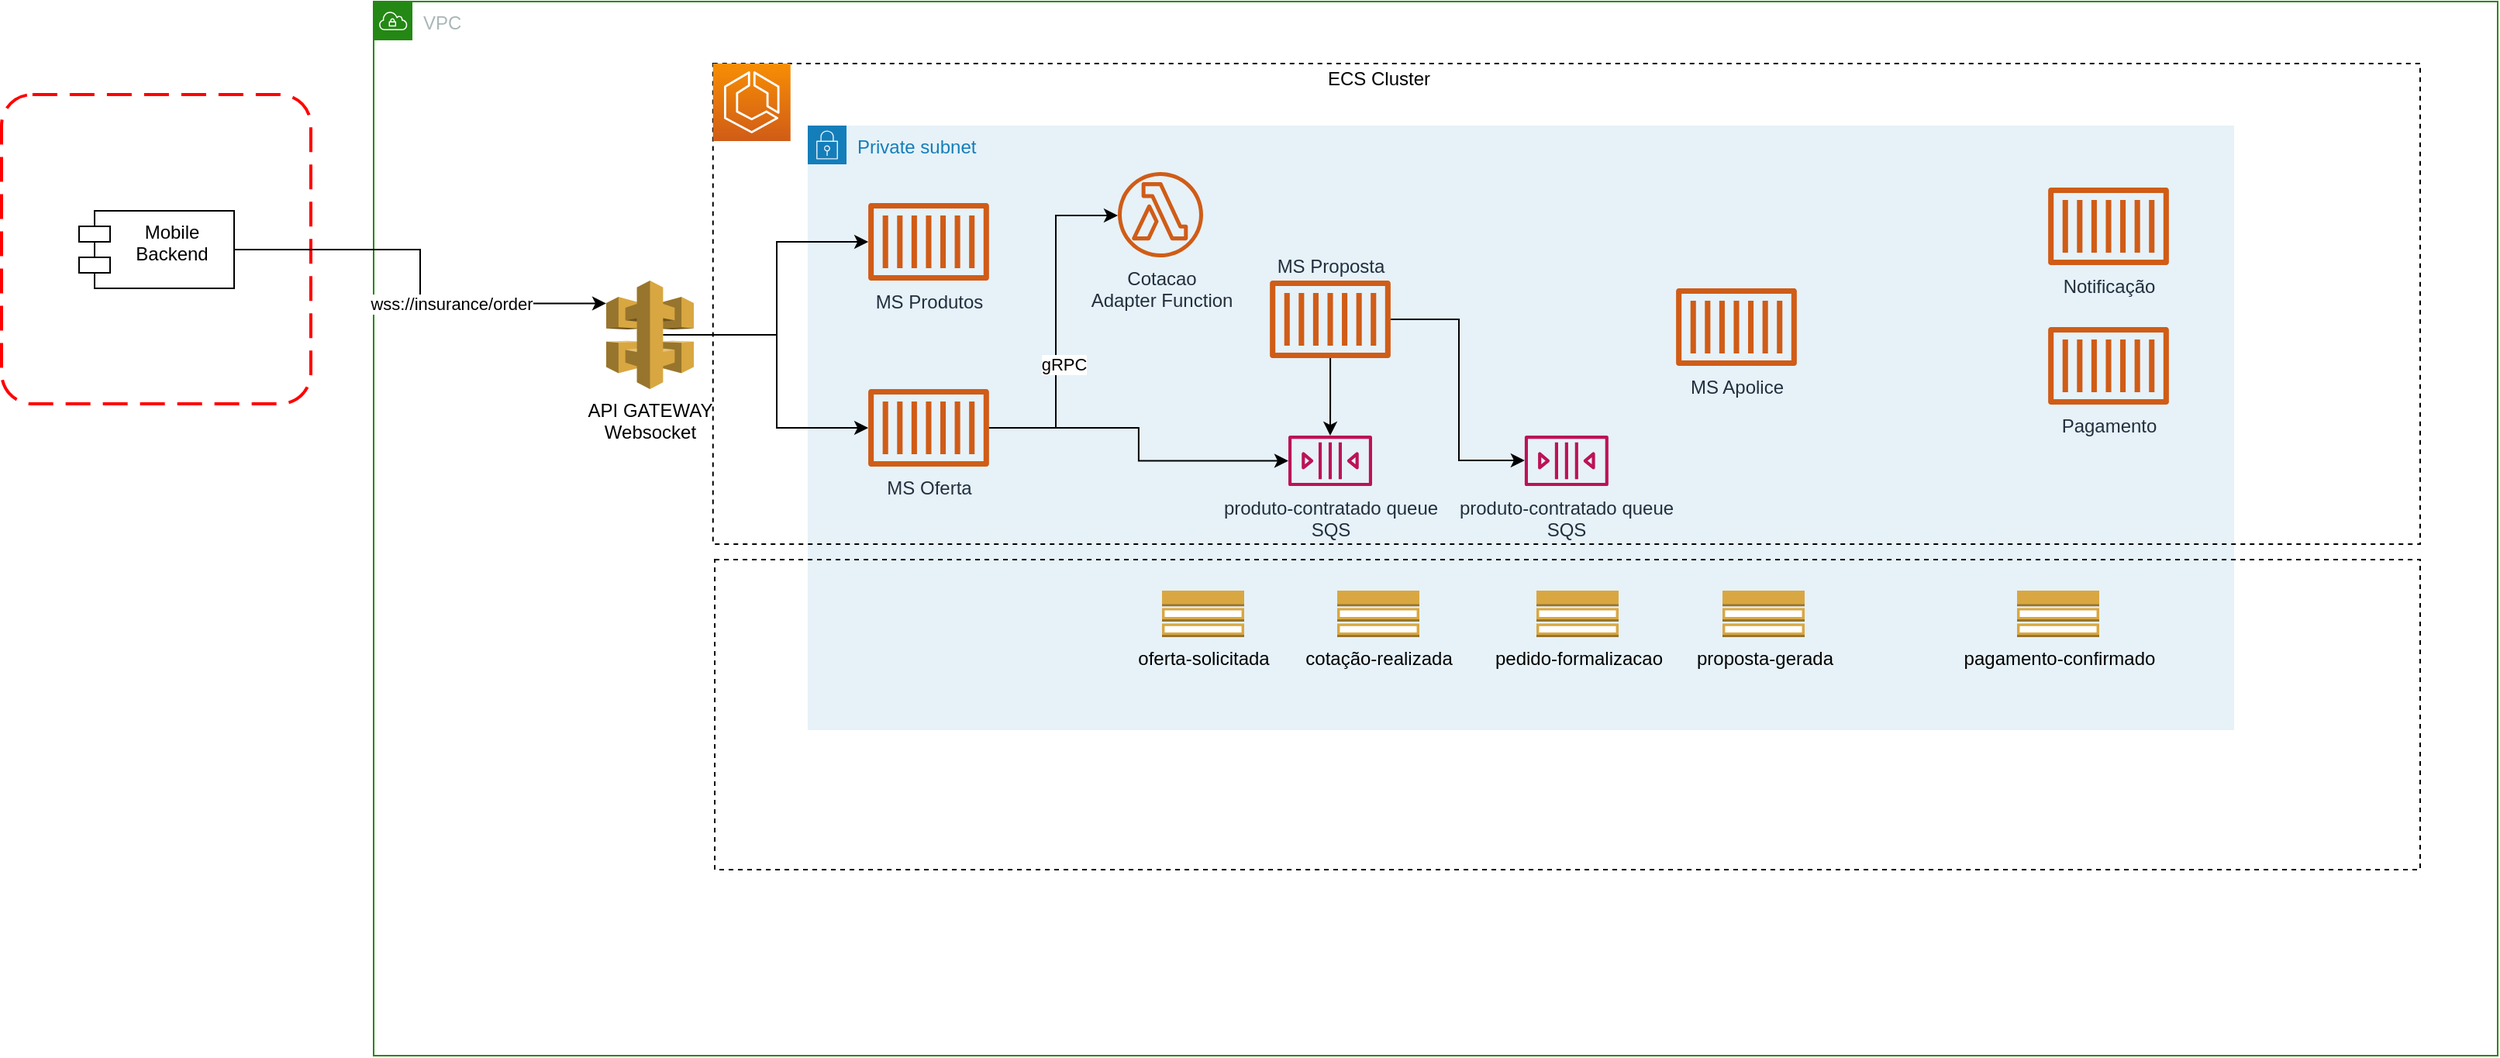 <mxfile version="14.2.3" type="github" pages="2">
  <diagram name="Diagram" id="b5b7bab2-c9e2-2cf4-8b2a-24fd1a2a6d21">
    <mxGraphModel dx="1695" dy="450" grid="1" gridSize="10" guides="1" tooltips="1" connect="1" arrows="1" fold="1" page="1" pageScale="1" pageWidth="827" pageHeight="1169" background="#ffffff" math="0" shadow="0">
      <root>
        <mxCell id="0" />
        <mxCell id="1" parent="0" />
        <mxCell id="tvd1okN19O1a-mlgR9g5-3" value="Private subnet" style="points=[[0,0],[0.25,0],[0.5,0],[0.75,0],[1,0],[1,0.25],[1,0.5],[1,0.75],[1,1],[0.75,1],[0.5,1],[0.25,1],[0,1],[0,0.75],[0,0.5],[0,0.25]];outlineConnect=0;gradientColor=none;html=1;whiteSpace=wrap;fontSize=12;fontStyle=0;shape=mxgraph.aws4.group;grIcon=mxgraph.aws4.group_security_group;grStroke=0;strokeColor=#147EBA;fillColor=#E6F2F8;verticalAlign=top;align=left;spacingLeft=30;fontColor=#147EBA;dashed=0;" parent="1" vertex="1">
          <mxGeometry x="420" y="480" width="920" height="390" as="geometry" />
        </mxCell>
        <mxCell id="tvd1okN19O1a-mlgR9g5-1" value="VPC" style="points=[[0,0],[0.25,0],[0.5,0],[0.75,0],[1,0],[1,0.25],[1,0.5],[1,0.75],[1,1],[0.75,1],[0.5,1],[0.25,1],[0,1],[0,0.75],[0,0.5],[0,0.25]];outlineConnect=0;gradientColor=none;html=1;whiteSpace=wrap;fontSize=12;fontStyle=0;shape=mxgraph.aws4.group;grIcon=mxgraph.aws4.group_vpc;strokeColor=#248814;fillColor=none;verticalAlign=top;align=left;spacingLeft=30;fontColor=#AAB7B8;dashed=0;" parent="1" vertex="1">
          <mxGeometry x="140" y="400" width="1370" height="680" as="geometry" />
        </mxCell>
        <mxCell id="tvd1okN19O1a-mlgR9g5-6" value="" style="group" parent="1" vertex="1" connectable="0">
          <mxGeometry x="370" y="440" width="1090" height="328" as="geometry" />
        </mxCell>
        <mxCell id="tvd1okN19O1a-mlgR9g5-5" value="" style="whiteSpace=wrap;html=1;fillColor=none;dashed=1;" parent="tvd1okN19O1a-mlgR9g5-6" vertex="1">
          <mxGeometry x="-11.122" width="1101.122" height="310" as="geometry" />
        </mxCell>
        <mxCell id="tvd1okN19O1a-mlgR9g5-4" value="" style="outlineConnect=0;fontColor=#232F3E;gradientColor=#F78E04;gradientDirection=north;fillColor=#D05C17;strokeColor=#ffffff;dashed=0;verticalLabelPosition=bottom;verticalAlign=top;align=center;html=1;fontSize=12;fontStyle=0;aspect=fixed;shape=mxgraph.aws4.resourceIcon;resIcon=mxgraph.aws4.ecs;" parent="tvd1okN19O1a-mlgR9g5-6" vertex="1">
          <mxGeometry x="-11.122" width="50" height="50" as="geometry" />
        </mxCell>
        <mxCell id="tvd1okN19O1a-mlgR9g5-9" value="MS Produtos" style="outlineConnect=0;fontColor=#232F3E;gradientColor=none;fillColor=#D05C17;strokeColor=none;dashed=0;verticalLabelPosition=bottom;verticalAlign=top;align=center;html=1;fontSize=12;fontStyle=0;aspect=fixed;pointerEvents=1;shape=mxgraph.aws4.container_1;" parent="tvd1okN19O1a-mlgR9g5-6" vertex="1">
          <mxGeometry x="88.98" y="90" width="78" height="50" as="geometry" />
        </mxCell>
        <mxCell id="wl0AFMPT9J54D38UUOsd-4" style="edgeStyle=orthogonalEdgeStyle;rounded=0;orthogonalLoop=1;jettySize=auto;html=1;" edge="1" parent="tvd1okN19O1a-mlgR9g5-6" source="tvd1okN19O1a-mlgR9g5-7" target="wl0AFMPT9J54D38UUOsd-11">
          <mxGeometry relative="1" as="geometry">
            <mxPoint x="240" y="165" as="targetPoint" />
            <Array as="points">
              <mxPoint x="210" y="235" />
              <mxPoint x="210" y="98" />
            </Array>
          </mxGeometry>
        </mxCell>
        <mxCell id="wl0AFMPT9J54D38UUOsd-5" value="gRPC" style="edgeLabel;html=1;align=center;verticalAlign=middle;resizable=0;points=[];" vertex="1" connectable="0" parent="wl0AFMPT9J54D38UUOsd-4">
          <mxGeometry x="-0.231" y="-5" relative="1" as="geometry">
            <mxPoint as="offset" />
          </mxGeometry>
        </mxCell>
        <mxCell id="wl0AFMPT9J54D38UUOsd-7" style="edgeStyle=orthogonalEdgeStyle;rounded=0;orthogonalLoop=1;jettySize=auto;html=1;" edge="1" parent="tvd1okN19O1a-mlgR9g5-6" source="tvd1okN19O1a-mlgR9g5-7" target="wl0AFMPT9J54D38UUOsd-6">
          <mxGeometry relative="1" as="geometry" />
        </mxCell>
        <mxCell id="tvd1okN19O1a-mlgR9g5-7" value="MS Oferta" style="outlineConnect=0;fontColor=#232F3E;gradientColor=none;fillColor=#D05C17;strokeColor=none;dashed=0;verticalLabelPosition=bottom;verticalAlign=top;align=center;html=1;fontSize=12;fontStyle=0;aspect=fixed;pointerEvents=1;shape=mxgraph.aws4.container_1;" parent="tvd1okN19O1a-mlgR9g5-6" vertex="1">
          <mxGeometry x="88.98" y="210" width="78" height="50" as="geometry" />
        </mxCell>
        <mxCell id="wl0AFMPT9J54D38UUOsd-8" style="edgeStyle=orthogonalEdgeStyle;rounded=0;orthogonalLoop=1;jettySize=auto;html=1;" edge="1" parent="tvd1okN19O1a-mlgR9g5-6" source="tvd1okN19O1a-mlgR9g5-8" target="wl0AFMPT9J54D38UUOsd-6">
          <mxGeometry relative="1" as="geometry" />
        </mxCell>
        <mxCell id="wl0AFMPT9J54D38UUOsd-10" style="edgeStyle=orthogonalEdgeStyle;rounded=0;orthogonalLoop=1;jettySize=auto;html=1;" edge="1" parent="tvd1okN19O1a-mlgR9g5-6" source="tvd1okN19O1a-mlgR9g5-8" target="wl0AFMPT9J54D38UUOsd-9">
          <mxGeometry relative="1" as="geometry">
            <Array as="points">
              <mxPoint x="470" y="165" />
              <mxPoint x="470" y="256" />
            </Array>
          </mxGeometry>
        </mxCell>
        <mxCell id="tvd1okN19O1a-mlgR9g5-8" value="MS Proposta" style="outlineConnect=0;fontColor=#232F3E;gradientColor=none;fillColor=#D05C17;strokeColor=none;dashed=0;verticalLabelPosition=top;verticalAlign=bottom;align=center;html=1;fontSize=12;fontStyle=0;aspect=fixed;pointerEvents=1;shape=mxgraph.aws4.container_1;labelPosition=center;" parent="tvd1okN19O1a-mlgR9g5-6" vertex="1">
          <mxGeometry x="348" y="140" width="78" height="50" as="geometry" />
        </mxCell>
        <mxCell id="wl0AFMPT9J54D38UUOsd-6" value="produto-contratado queue&lt;br&gt;SQS" style="outlineConnect=0;fontColor=#232F3E;gradientColor=none;fillColor=#BC1356;strokeColor=none;dashed=0;verticalLabelPosition=bottom;verticalAlign=top;align=center;html=1;fontSize=12;fontStyle=0;aspect=fixed;pointerEvents=1;shape=mxgraph.aws4.queue;" vertex="1" parent="tvd1okN19O1a-mlgR9g5-6">
          <mxGeometry x="360" y="240" width="54" height="32.54" as="geometry" />
        </mxCell>
        <mxCell id="tvd1okN19O1a-mlgR9g5-12" value="MS Apolice" style="outlineConnect=0;fontColor=#232F3E;gradientColor=none;fillColor=#D05C17;strokeColor=none;dashed=0;verticalLabelPosition=bottom;verticalAlign=top;align=center;html=1;fontSize=12;fontStyle=0;aspect=fixed;pointerEvents=1;shape=mxgraph.aws4.container_1;" parent="tvd1okN19O1a-mlgR9g5-6" vertex="1">
          <mxGeometry x="610" y="145" width="78" height="50" as="geometry" />
        </mxCell>
        <mxCell id="wl0AFMPT9J54D38UUOsd-9" value="produto-contratado queue&lt;br&gt;SQS" style="outlineConnect=0;fontColor=#232F3E;gradientColor=none;fillColor=#BC1356;strokeColor=none;dashed=0;verticalLabelPosition=bottom;verticalAlign=top;align=center;html=1;fontSize=12;fontStyle=0;aspect=fixed;pointerEvents=1;shape=mxgraph.aws4.queue;" vertex="1" parent="tvd1okN19O1a-mlgR9g5-6">
          <mxGeometry x="512.44" y="240" width="54" height="32.54" as="geometry" />
        </mxCell>
        <mxCell id="wl0AFMPT9J54D38UUOsd-11" value="Cotacao &lt;br&gt;Adapter Function" style="outlineConnect=0;fontColor=#232F3E;gradientColor=none;fillColor=#D05C17;strokeColor=none;dashed=0;verticalLabelPosition=bottom;verticalAlign=top;align=center;html=1;fontSize=12;fontStyle=0;aspect=fixed;pointerEvents=1;shape=mxgraph.aws4.lambda_function;" vertex="1" parent="tvd1okN19O1a-mlgR9g5-6">
          <mxGeometry x="250" y="70" width="55" height="55" as="geometry" />
        </mxCell>
        <mxCell id="tvd1okN19O1a-mlgR9g5-2" value="" style="rounded=1;arcSize=10;dashed=1;strokeColor=#ff0000;fillColor=none;gradientColor=none;dashPattern=8 4;strokeWidth=2;" parent="1" vertex="1">
          <mxGeometry x="-100" y="460" width="199.5" height="199.5" as="geometry" />
        </mxCell>
        <mxCell id="tvd1okN19O1a-mlgR9g5-14" value="ECS Cluster" style="text;html=1;resizable=0;autosize=1;align=center;verticalAlign=middle;points=[];fillColor=none;strokeColor=none;rounded=0;dashed=1;" parent="1" vertex="1">
          <mxGeometry x="748" y="440" width="80" height="20" as="geometry" />
        </mxCell>
        <mxCell id="Gdchr0kUo4fgMxnwDDe_-3" value="" style="whiteSpace=wrap;html=1;fillColor=none;dashed=1;" parent="1" vertex="1">
          <mxGeometry x="360" y="760" width="1100" height="200" as="geometry" />
        </mxCell>
        <mxCell id="Gdchr0kUo4fgMxnwDDe_-6" value="oferta-solicitada" style="outlineConnect=0;dashed=0;verticalLabelPosition=bottom;verticalAlign=top;align=center;html=1;shape=mxgraph.aws3.topic_2;fillColor=#D9A741;gradientColor=none;" parent="1" vertex="1">
          <mxGeometry x="648.5" y="780" width="53" height="30" as="geometry" />
        </mxCell>
        <mxCell id="Gdchr0kUo4fgMxnwDDe_-7" value="pedido-formalizacao" style="outlineConnect=0;dashed=0;verticalLabelPosition=bottom;verticalAlign=top;align=center;html=1;shape=mxgraph.aws3.topic_2;fillColor=#D9A741;gradientColor=none;" parent="1" vertex="1">
          <mxGeometry x="890" y="780" width="53" height="30" as="geometry" />
        </mxCell>
        <mxCell id="Gdchr0kUo4fgMxnwDDe_-8" value="cotação-realizada" style="outlineConnect=0;dashed=0;verticalLabelPosition=bottom;verticalAlign=top;align=center;html=1;shape=mxgraph.aws3.topic_2;fillColor=#D9A741;gradientColor=none;" parent="1" vertex="1">
          <mxGeometry x="761.5" y="780" width="53" height="30" as="geometry" />
        </mxCell>
        <mxCell id="Gdchr0kUo4fgMxnwDDe_-13" value="proposta-gerada" style="outlineConnect=0;dashed=0;verticalLabelPosition=bottom;verticalAlign=top;align=center;html=1;shape=mxgraph.aws3.topic_2;fillColor=#D9A741;gradientColor=none;" parent="1" vertex="1">
          <mxGeometry x="1010" y="780" width="53" height="30" as="geometry" />
        </mxCell>
        <mxCell id="Gdchr0kUo4fgMxnwDDe_-21" value="Notificação" style="outlineConnect=0;fontColor=#232F3E;gradientColor=none;fillColor=#D05C17;strokeColor=none;dashed=0;verticalLabelPosition=bottom;verticalAlign=top;align=center;html=1;fontSize=12;fontStyle=0;aspect=fixed;pointerEvents=1;shape=mxgraph.aws4.container_1;" parent="1" vertex="1">
          <mxGeometry x="1220" y="520" width="78" height="50" as="geometry" />
        </mxCell>
        <mxCell id="Gdchr0kUo4fgMxnwDDe_-22" value="Pagamento" style="outlineConnect=0;fontColor=#232F3E;gradientColor=none;fillColor=#D05C17;strokeColor=none;dashed=0;verticalLabelPosition=bottom;verticalAlign=top;align=center;html=1;fontSize=12;fontStyle=0;aspect=fixed;pointerEvents=1;shape=mxgraph.aws4.container_1;" parent="1" vertex="1">
          <mxGeometry x="1220" y="610" width="78" height="50" as="geometry" />
        </mxCell>
        <mxCell id="Gdchr0kUo4fgMxnwDDe_-29" value="pagamento-confirmado" style="outlineConnect=0;dashed=0;verticalLabelPosition=bottom;verticalAlign=top;align=center;html=1;shape=mxgraph.aws3.topic_2;fillColor=#D9A741;gradientColor=none;" parent="1" vertex="1">
          <mxGeometry x="1200" y="780" width="53" height="30" as="geometry" />
        </mxCell>
        <mxCell id="wl0AFMPT9J54D38UUOsd-1" style="edgeStyle=orthogonalEdgeStyle;rounded=0;orthogonalLoop=1;jettySize=auto;html=1;exitX=0.65;exitY=0.5;exitDx=0;exitDy=0;exitPerimeter=0;" edge="1" parent="1" source="Gdchr0kUo4fgMxnwDDe_-34" target="tvd1okN19O1a-mlgR9g5-9">
          <mxGeometry relative="1" as="geometry">
            <Array as="points">
              <mxPoint x="400" y="615" />
              <mxPoint x="400" y="555" />
            </Array>
          </mxGeometry>
        </mxCell>
        <mxCell id="wl0AFMPT9J54D38UUOsd-2" style="edgeStyle=orthogonalEdgeStyle;rounded=0;orthogonalLoop=1;jettySize=auto;html=1;exitX=0.65;exitY=0.5;exitDx=0;exitDy=0;exitPerimeter=0;" edge="1" parent="1" source="Gdchr0kUo4fgMxnwDDe_-34" target="tvd1okN19O1a-mlgR9g5-7">
          <mxGeometry relative="1" as="geometry">
            <Array as="points">
              <mxPoint x="400" y="615" />
              <mxPoint x="400" y="675" />
            </Array>
          </mxGeometry>
        </mxCell>
        <mxCell id="Gdchr0kUo4fgMxnwDDe_-34" value="API GATEWAY&lt;br&gt;Websocket" style="outlineConnect=0;dashed=0;verticalLabelPosition=bottom;verticalAlign=top;align=center;html=1;shape=mxgraph.aws3.api_gateway;fillColor=#D9A741;gradientColor=none;" parent="1" vertex="1">
          <mxGeometry x="290" y="580" width="56.5" height="70" as="geometry" />
        </mxCell>
        <mxCell id="Gdchr0kUo4fgMxnwDDe_-37" style="edgeStyle=orthogonalEdgeStyle;rounded=0;sketch=0;jumpStyle=sharp;orthogonalLoop=1;jettySize=auto;html=1;exitX=1;exitY=0.5;exitDx=0;exitDy=0;entryX=0;entryY=0.21;entryDx=0;entryDy=0;entryPerimeter=0;shadow=0;" parent="1" source="Gdchr0kUo4fgMxnwDDe_-36" target="Gdchr0kUo4fgMxnwDDe_-34" edge="1">
          <mxGeometry relative="1" as="geometry" />
        </mxCell>
        <mxCell id="Gdchr0kUo4fgMxnwDDe_-38" value="wss://insurance/order" style="edgeLabel;html=1;align=center;verticalAlign=middle;resizable=0;points=[];" parent="Gdchr0kUo4fgMxnwDDe_-37" vertex="1" connectable="0">
          <mxGeometry x="0.272" relative="1" as="geometry">
            <mxPoint as="offset" />
          </mxGeometry>
        </mxCell>
        <mxCell id="Gdchr0kUo4fgMxnwDDe_-36" value="Mobile&#xa;Backend" style="shape=module;align=left;spacingLeft=20;align=center;verticalAlign=top;" parent="1" vertex="1">
          <mxGeometry x="-50" y="535" width="100" height="50" as="geometry" />
        </mxCell>
      </root>
    </mxGraphModel>
  </diagram>
  <diagram id="hQ4bSKGDiyixmfQmKz6_" name="DDD">
    <mxGraphModel dx="942" dy="2930" grid="1" gridSize="10" guides="1" tooltips="1" connect="1" arrows="1" fold="1" page="1" pageScale="1" pageWidth="827" pageHeight="1169" math="0" shadow="0">
      <root>
        <mxCell id="13yXxWtZKbe10SywwQQT-0" />
        <mxCell id="13yXxWtZKbe10SywwQQT-1" parent="13yXxWtZKbe10SywwQQT-0" />
        <mxCell id="13yXxWtZKbe10SywwQQT-38" style="edgeStyle=orthogonalEdgeStyle;orthogonalLoop=1;jettySize=auto;html=1;exitX=1;exitY=0.5;exitDx=0;exitDy=0;entryX=0;entryY=0.5;entryDx=0;entryDy=0;rounded=1;" edge="1" parent="13yXxWtZKbe10SywwQQT-1" source="13yXxWtZKbe10SywwQQT-3" target="13yXxWtZKbe10SywwQQT-7">
          <mxGeometry relative="1" as="geometry" />
        </mxCell>
        <mxCell id="13yXxWtZKbe10SywwQQT-42" value="D" style="edgeLabel;html=1;align=center;verticalAlign=middle;resizable=0;points=[];" vertex="1" connectable="0" parent="13yXxWtZKbe10SywwQQT-38">
          <mxGeometry x="-0.912" y="1" relative="1" as="geometry">
            <mxPoint x="1" as="offset" />
          </mxGeometry>
        </mxCell>
        <mxCell id="13yXxWtZKbe10SywwQQT-43" value="U" style="edgeLabel;html=1;align=center;verticalAlign=middle;resizable=0;points=[];" vertex="1" connectable="0" parent="13yXxWtZKbe10SywwQQT-38">
          <mxGeometry x="0.821" relative="1" as="geometry">
            <mxPoint as="offset" />
          </mxGeometry>
        </mxCell>
        <mxCell id="13yXxWtZKbe10SywwQQT-44" value="ACL" style="edgeLabel;html=1;align=center;verticalAlign=middle;resizable=0;points=[];" vertex="1" connectable="0" parent="13yXxWtZKbe10SywwQQT-38">
          <mxGeometry x="-0.793" y="-1" relative="1" as="geometry">
            <mxPoint x="-16.5" y="14" as="offset" />
          </mxGeometry>
        </mxCell>
        <mxCell id="13yXxWtZKbe10SywwQQT-56" style="edgeStyle=orthogonalEdgeStyle;orthogonalLoop=1;jettySize=auto;html=1;exitX=0.75;exitY=0;exitDx=0;exitDy=0;entryX=0;entryY=0.5;entryDx=0;entryDy=0;rounded=1;" edge="1" parent="13yXxWtZKbe10SywwQQT-1" source="13yXxWtZKbe10SywwQQT-3" target="13yXxWtZKbe10SywwQQT-46">
          <mxGeometry relative="1" as="geometry" />
        </mxCell>
        <mxCell id="13yXxWtZKbe10SywwQQT-57" value="ACL" style="edgeLabel;html=1;align=center;verticalAlign=middle;resizable=0;points=[];" vertex="1" connectable="0" parent="13yXxWtZKbe10SywwQQT-56">
          <mxGeometry x="-0.932" y="3" relative="1" as="geometry">
            <mxPoint as="offset" />
          </mxGeometry>
        </mxCell>
        <mxCell id="13yXxWtZKbe10SywwQQT-58" style="edgeStyle=orthogonalEdgeStyle;rounded=1;orthogonalLoop=1;jettySize=auto;html=1;exitX=0.5;exitY=1;exitDx=0;exitDy=0;entryX=0.5;entryY=0;entryDx=0;entryDy=0;" edge="1" parent="13yXxWtZKbe10SywwQQT-1" source="13yXxWtZKbe10SywwQQT-3" target="13yXxWtZKbe10SywwQQT-11">
          <mxGeometry relative="1" as="geometry" />
        </mxCell>
        <mxCell id="13yXxWtZKbe10SywwQQT-59" value="OHS/PL" style="edgeLabel;html=1;align=center;verticalAlign=middle;resizable=0;points=[];" vertex="1" connectable="0" parent="13yXxWtZKbe10SywwQQT-58">
          <mxGeometry x="-0.867" y="2" relative="1" as="geometry">
            <mxPoint as="offset" />
          </mxGeometry>
        </mxCell>
        <mxCell id="13yXxWtZKbe10SywwQQT-60" value="ACL" style="edgeLabel;html=1;align=center;verticalAlign=middle;resizable=0;points=[];" vertex="1" connectable="0" parent="13yXxWtZKbe10SywwQQT-58">
          <mxGeometry x="0.8" y="1" relative="1" as="geometry">
            <mxPoint as="offset" />
          </mxGeometry>
        </mxCell>
        <mxCell id="13yXxWtZKbe10SywwQQT-3" value="" style="rounded=1;whiteSpace=wrap;html=1;arcSize=6;" vertex="1" parent="13yXxWtZKbe10SywwQQT-1">
          <mxGeometry x="72.5" y="-1160" width="375" height="290" as="geometry" />
        </mxCell>
        <mxCell id="13yXxWtZKbe10SywwQQT-4" value="Market" style="text;html=1;strokeColor=none;fillColor=none;align=center;verticalAlign=middle;whiteSpace=wrap;rounded=0;" vertex="1" parent="13yXxWtZKbe10SywwQQT-1">
          <mxGeometry x="70" y="-1160" width="90" height="20" as="geometry" />
        </mxCell>
        <mxCell id="13yXxWtZKbe10SywwQQT-7" value="" style="rounded=1;whiteSpace=wrap;html=1;arcSize=6;" vertex="1" parent="13yXxWtZKbe10SywwQQT-1">
          <mxGeometry x="732.5" y="-1160" width="375" height="290" as="geometry" />
        </mxCell>
        <mxCell id="13yXxWtZKbe10SywwQQT-8" value="Products Management" style="text;html=1;strokeColor=none;fillColor=none;align=center;verticalAlign=middle;whiteSpace=wrap;rounded=0;" vertex="1" parent="13yXxWtZKbe10SywwQQT-1">
          <mxGeometry x="730" y="-1160" width="150" height="20" as="geometry" />
        </mxCell>
        <mxCell id="13yXxWtZKbe10SywwQQT-9" value="" style="rounded=1;whiteSpace=wrap;html=1;arcSize=6;" vertex="1" parent="13yXxWtZKbe10SywwQQT-1">
          <mxGeometry x="730" y="-720" width="375" height="270" as="geometry" />
        </mxCell>
        <mxCell id="13yXxWtZKbe10SywwQQT-10" value="Payments" style="text;html=1;strokeColor=none;fillColor=none;align=center;verticalAlign=middle;whiteSpace=wrap;rounded=0;" vertex="1" parent="13yXxWtZKbe10SywwQQT-1">
          <mxGeometry x="737.5" y="-720" width="65" height="20" as="geometry" />
        </mxCell>
        <mxCell id="13yXxWtZKbe10SywwQQT-62" style="edgeStyle=orthogonalEdgeStyle;rounded=1;orthogonalLoop=1;jettySize=auto;html=1;exitX=1;exitY=0.5;exitDx=0;exitDy=0;entryX=0;entryY=0.5;entryDx=0;entryDy=0;" edge="1" parent="13yXxWtZKbe10SywwQQT-1" source="13yXxWtZKbe10SywwQQT-11" target="13yXxWtZKbe10SywwQQT-9">
          <mxGeometry relative="1" as="geometry" />
        </mxCell>
        <mxCell id="13yXxWtZKbe10SywwQQT-63" value="OHS" style="edgeLabel;html=1;align=center;verticalAlign=middle;resizable=0;points=[];" vertex="1" connectable="0" parent="13yXxWtZKbe10SywwQQT-62">
          <mxGeometry x="-0.911" y="-1" relative="1" as="geometry">
            <mxPoint as="offset" />
          </mxGeometry>
        </mxCell>
        <mxCell id="13yXxWtZKbe10SywwQQT-64" value="ACL" style="edgeLabel;html=1;align=center;verticalAlign=middle;resizable=0;points=[];" vertex="1" connectable="0" parent="13yXxWtZKbe10SywwQQT-62">
          <mxGeometry x="0.922" y="-3" relative="1" as="geometry">
            <mxPoint x="1" as="offset" />
          </mxGeometry>
        </mxCell>
        <mxCell id="13yXxWtZKbe10SywwQQT-11" value="" style="rounded=1;whiteSpace=wrap;html=1;arcSize=6;" vertex="1" parent="13yXxWtZKbe10SywwQQT-1">
          <mxGeometry x="72.5" y="-720" width="375" height="270" as="geometry" />
        </mxCell>
        <mxCell id="13yXxWtZKbe10SywwQQT-12" value="Customer Management" style="text;html=1;strokeColor=none;fillColor=none;align=center;verticalAlign=middle;whiteSpace=wrap;rounded=0;" vertex="1" parent="13yXxWtZKbe10SywwQQT-1">
          <mxGeometry x="80" y="-720" width="132.5" height="20" as="geometry" />
        </mxCell>
        <mxCell id="13yXxWtZKbe10SywwQQT-13" value="Offer" style="rounded=1;whiteSpace=wrap;html=1;" vertex="1" parent="13yXxWtZKbe10SywwQQT-1">
          <mxGeometry x="92.5" y="-1140" width="80" height="30" as="geometry" />
        </mxCell>
        <mxCell id="13yXxWtZKbe10SywwQQT-14" value="Proposal" style="rounded=1;whiteSpace=wrap;html=1;" vertex="1" parent="13yXxWtZKbe10SywwQQT-1">
          <mxGeometry x="202.5" y="-1140" width="80" height="30" as="geometry" />
        </mxCell>
        <mxCell id="13yXxWtZKbe10SywwQQT-15" value="Quota" style="rounded=1;whiteSpace=wrap;html=1;" vertex="1" parent="13yXxWtZKbe10SywwQQT-1">
          <mxGeometry x="316.25" y="-1140" width="80" height="30" as="geometry" />
        </mxCell>
        <mxCell id="13yXxWtZKbe10SywwQQT-16" value="Policy" style="rounded=1;whiteSpace=wrap;html=1;" vertex="1" parent="13yXxWtZKbe10SywwQQT-1">
          <mxGeometry x="80" y="-690" width="80" height="30" as="geometry" />
        </mxCell>
        <mxCell id="13yXxWtZKbe10SywwQQT-17" value="Insured" style="rounded=1;whiteSpace=wrap;html=1;" vertex="1" parent="13yXxWtZKbe10SywwQQT-1">
          <mxGeometry x="172.5" y="-690" width="80" height="30" as="geometry" />
        </mxCell>
        <mxCell id="13yXxWtZKbe10SywwQQT-18" value="Subscriber" style="rounded=1;whiteSpace=wrap;html=1;" vertex="1" parent="13yXxWtZKbe10SywwQQT-1">
          <mxGeometry x="267.5" y="-690" width="80" height="30" as="geometry" />
        </mxCell>
        <mxCell id="13yXxWtZKbe10SywwQQT-19" value="Dependent" style="rounded=1;whiteSpace=wrap;html=1;" vertex="1" parent="13yXxWtZKbe10SywwQQT-1">
          <mxGeometry x="362.5" y="-690" width="80" height="30" as="geometry" />
        </mxCell>
        <mxCell id="13yXxWtZKbe10SywwQQT-20" value="Address" style="rounded=1;whiteSpace=wrap;html=1;" vertex="1" parent="13yXxWtZKbe10SywwQQT-1">
          <mxGeometry x="80" y="-640" width="80" height="30" as="geometry" />
        </mxCell>
        <mxCell id="13yXxWtZKbe10SywwQQT-21" value="Cancellation" style="rounded=1;whiteSpace=wrap;html=1;" vertex="1" parent="13yXxWtZKbe10SywwQQT-1">
          <mxGeometry x="172.5" y="-640" width="80" height="30" as="geometry" />
        </mxCell>
        <mxCell id="13yXxWtZKbe10SywwQQT-22" value="Documents" style="rounded=1;whiteSpace=wrap;html=1;" vertex="1" parent="13yXxWtZKbe10SywwQQT-1">
          <mxGeometry x="267.5" y="-640" width="80" height="30" as="geometry" />
        </mxCell>
        <mxCell id="13yXxWtZKbe10SywwQQT-23" value="Questions" style="rounded=1;whiteSpace=wrap;html=1;" vertex="1" parent="13yXxWtZKbe10SywwQQT-1">
          <mxGeometry x="92.5" y="-1090" width="80" height="30" as="geometry" />
        </mxCell>
        <mxCell id="13yXxWtZKbe10SywwQQT-25" value="Product&lt;br&gt;Catalog" style="rounded=1;whiteSpace=wrap;html=1;" vertex="1" parent="13yXxWtZKbe10SywwQQT-1">
          <mxGeometry x="750" y="-1130" width="80" height="30" as="geometry" />
        </mxCell>
        <mxCell id="13yXxWtZKbe10SywwQQT-26" value="Coverage" style="rounded=1;whiteSpace=wrap;html=1;" vertex="1" parent="13yXxWtZKbe10SywwQQT-1">
          <mxGeometry x="847" y="-1130" width="80" height="30" as="geometry" />
        </mxCell>
        <mxCell id="13yXxWtZKbe10SywwQQT-27" value="Assistance" style="rounded=1;whiteSpace=wrap;html=1;" vertex="1" parent="13yXxWtZKbe10SywwQQT-1">
          <mxGeometry x="940" y="-1130" width="80" height="30" as="geometry" />
        </mxCell>
        <mxCell id="13yXxWtZKbe10SywwQQT-28" value="Assistance" style="rounded=1;whiteSpace=wrap;html=1;" vertex="1" parent="13yXxWtZKbe10SywwQQT-1">
          <mxGeometry x="750" y="-1080" width="80" height="30" as="geometry" />
        </mxCell>
        <mxCell id="13yXxWtZKbe10SywwQQT-29" value="Product Configuration" style="rounded=1;whiteSpace=wrap;html=1;" vertex="1" parent="13yXxWtZKbe10SywwQQT-1">
          <mxGeometry x="847" y="-1080" width="80" height="30" as="geometry" />
        </mxCell>
        <mxCell id="13yXxWtZKbe10SywwQQT-30" value="Payer" style="rounded=1;whiteSpace=wrap;html=1;" vertex="1" parent="13yXxWtZKbe10SywwQQT-1">
          <mxGeometry x="747.5" y="-690" width="80" height="30" as="geometry" />
        </mxCell>
        <mxCell id="13yXxWtZKbe10SywwQQT-31" value="Gateway&lt;br&gt;Provider" style="rounded=1;whiteSpace=wrap;html=1;" vertex="1" parent="13yXxWtZKbe10SywwQQT-1">
          <mxGeometry x="837.5" y="-690" width="80" height="30" as="geometry" />
        </mxCell>
        <mxCell id="13yXxWtZKbe10SywwQQT-32" value="Payment&lt;br&gt;Method" style="rounded=1;whiteSpace=wrap;html=1;" vertex="1" parent="13yXxWtZKbe10SywwQQT-1">
          <mxGeometry x="924.5" y="-690" width="80" height="30" as="geometry" />
        </mxCell>
        <mxCell id="13yXxWtZKbe10SywwQQT-33" value="Partners" style="rounded=1;whiteSpace=wrap;html=1;" vertex="1" parent="13yXxWtZKbe10SywwQQT-1">
          <mxGeometry x="940" y="-1080" width="80" height="30" as="geometry" />
        </mxCell>
        <mxCell id="13yXxWtZKbe10SywwQQT-35" value="Claims" style="rounded=1;whiteSpace=wrap;html=1;" vertex="1" parent="13yXxWtZKbe10SywwQQT-1">
          <mxGeometry x="80" y="-600" width="80" height="30" as="geometry" />
        </mxCell>
        <mxCell id="13yXxWtZKbe10SywwQQT-36" value="Customer" style="rounded=1;whiteSpace=wrap;html=1;" vertex="1" parent="13yXxWtZKbe10SywwQQT-1">
          <mxGeometry x="316.25" y="-1090" width="80" height="30" as="geometry" />
        </mxCell>
        <mxCell id="13yXxWtZKbe10SywwQQT-37" value="Product" style="rounded=1;whiteSpace=wrap;html=1;" vertex="1" parent="13yXxWtZKbe10SywwQQT-1">
          <mxGeometry x="202.5" y="-1090" width="80" height="30" as="geometry" />
        </mxCell>
        <mxCell id="13yXxWtZKbe10SywwQQT-54" value="" style="group" vertex="1" connectable="0" parent="13yXxWtZKbe10SywwQQT-1">
          <mxGeometry x="740" y="-1330" width="377.5" height="60" as="geometry" />
        </mxCell>
        <mxCell id="13yXxWtZKbe10SywwQQT-46" value="" style="rounded=1;whiteSpace=wrap;html=1;arcSize=6;" vertex="1" parent="13yXxWtZKbe10SywwQQT-54">
          <mxGeometry x="2.5" width="375" height="60" as="geometry" />
        </mxCell>
        <mxCell id="13yXxWtZKbe10SywwQQT-47" value="Insurance Partners" style="text;html=1;strokeColor=none;fillColor=none;align=center;verticalAlign=middle;whiteSpace=wrap;rounded=0;" vertex="1" parent="13yXxWtZKbe10SywwQQT-54">
          <mxGeometry width="150" height="20" as="geometry" />
        </mxCell>
      </root>
    </mxGraphModel>
  </diagram>
</mxfile>
